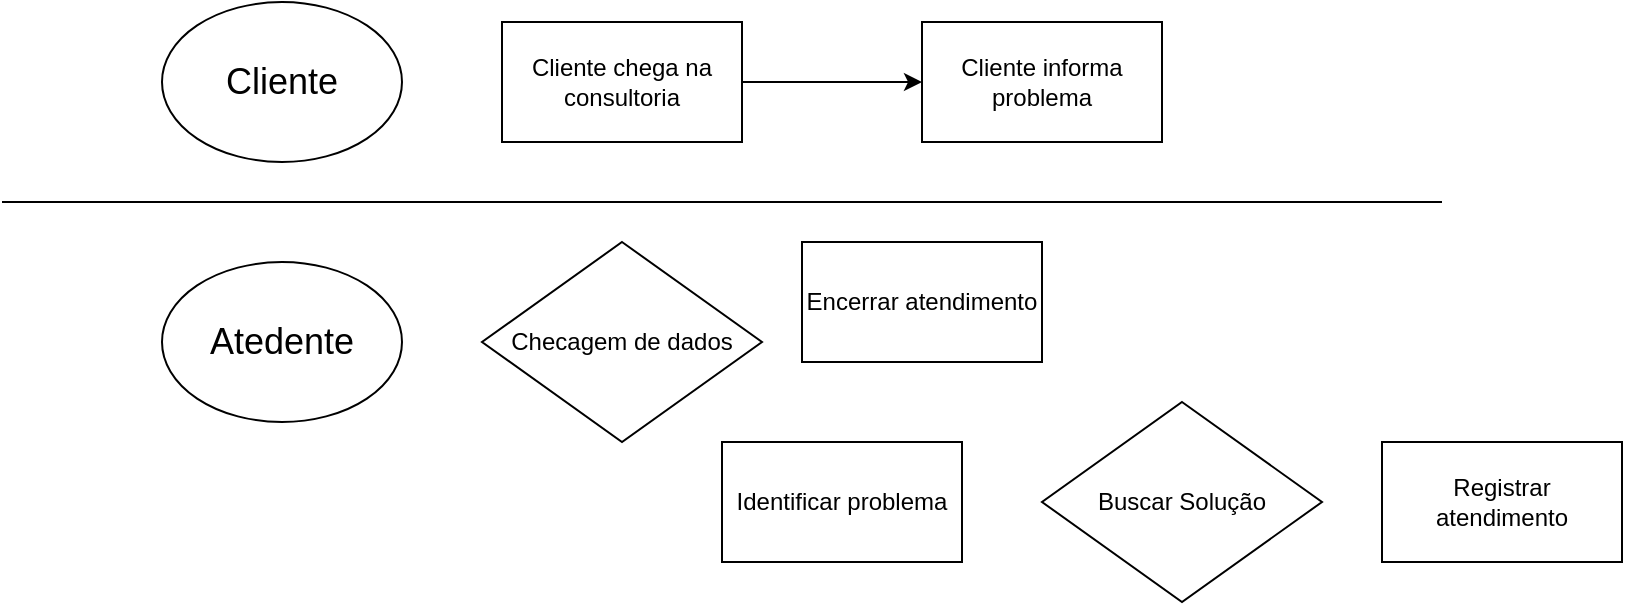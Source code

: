 <mxfile version="26.1.1">
  <diagram name="Página-1" id="AwdVmaXJvkfjlbvvyelJ">
    <mxGraphModel dx="1290" dy="557" grid="1" gridSize="10" guides="1" tooltips="1" connect="1" arrows="1" fold="1" page="1" pageScale="1" pageWidth="827" pageHeight="1169" math="0" shadow="0">
      <root>
        <mxCell id="0" />
        <mxCell id="1" parent="0" />
        <mxCell id="vun-Wb9-s5xzh4HGfUBB-5" value="" style="edgeStyle=orthogonalEdgeStyle;rounded=0;orthogonalLoop=1;jettySize=auto;html=1;" edge="1" parent="1" source="vun-Wb9-s5xzh4HGfUBB-1" target="vun-Wb9-s5xzh4HGfUBB-3">
          <mxGeometry relative="1" as="geometry" />
        </mxCell>
        <mxCell id="vun-Wb9-s5xzh4HGfUBB-1" value="Cliente chega na consultoria" style="rounded=0;whiteSpace=wrap;html=1;" vertex="1" parent="1">
          <mxGeometry x="290" y="70" width="120" height="60" as="geometry" />
        </mxCell>
        <mxCell id="vun-Wb9-s5xzh4HGfUBB-2" value="&lt;font style=&quot;font-size: 18px;&quot;&gt;Cliente&lt;/font&gt;" style="ellipse;whiteSpace=wrap;html=1;" vertex="1" parent="1">
          <mxGeometry x="120" y="60" width="120" height="80" as="geometry" />
        </mxCell>
        <mxCell id="vun-Wb9-s5xzh4HGfUBB-3" value="Cliente informa problema" style="rounded=0;whiteSpace=wrap;html=1;" vertex="1" parent="1">
          <mxGeometry x="500" y="70" width="120" height="60" as="geometry" />
        </mxCell>
        <mxCell id="vun-Wb9-s5xzh4HGfUBB-6" value="" style="endArrow=none;html=1;rounded=0;" edge="1" parent="1">
          <mxGeometry width="50" height="50" relative="1" as="geometry">
            <mxPoint x="40" y="160" as="sourcePoint" />
            <mxPoint x="760" y="160" as="targetPoint" />
          </mxGeometry>
        </mxCell>
        <mxCell id="vun-Wb9-s5xzh4HGfUBB-7" value="&lt;font style=&quot;font-size: 18px;&quot;&gt;Atedente&lt;/font&gt;" style="ellipse;whiteSpace=wrap;html=1;" vertex="1" parent="1">
          <mxGeometry x="120" y="190" width="120" height="80" as="geometry" />
        </mxCell>
        <mxCell id="vun-Wb9-s5xzh4HGfUBB-9" value="Identificar problema" style="rounded=0;whiteSpace=wrap;html=1;" vertex="1" parent="1">
          <mxGeometry x="400" y="280" width="120" height="60" as="geometry" />
        </mxCell>
        <mxCell id="vun-Wb9-s5xzh4HGfUBB-11" value="Checagem de dados" style="rhombus;whiteSpace=wrap;html=1;" vertex="1" parent="1">
          <mxGeometry x="280" y="180" width="140" height="100" as="geometry" />
        </mxCell>
        <mxCell id="vun-Wb9-s5xzh4HGfUBB-12" value="Buscar Solução" style="rhombus;whiteSpace=wrap;html=1;" vertex="1" parent="1">
          <mxGeometry x="560" y="260" width="140" height="100" as="geometry" />
        </mxCell>
        <mxCell id="vun-Wb9-s5xzh4HGfUBB-13" value="Registrar atendimento" style="rounded=0;whiteSpace=wrap;html=1;" vertex="1" parent="1">
          <mxGeometry x="730" y="280" width="120" height="60" as="geometry" />
        </mxCell>
        <mxCell id="vun-Wb9-s5xzh4HGfUBB-14" value="Encerrar atendimento" style="rounded=0;whiteSpace=wrap;html=1;" vertex="1" parent="1">
          <mxGeometry x="440" y="180" width="120" height="60" as="geometry" />
        </mxCell>
      </root>
    </mxGraphModel>
  </diagram>
</mxfile>
